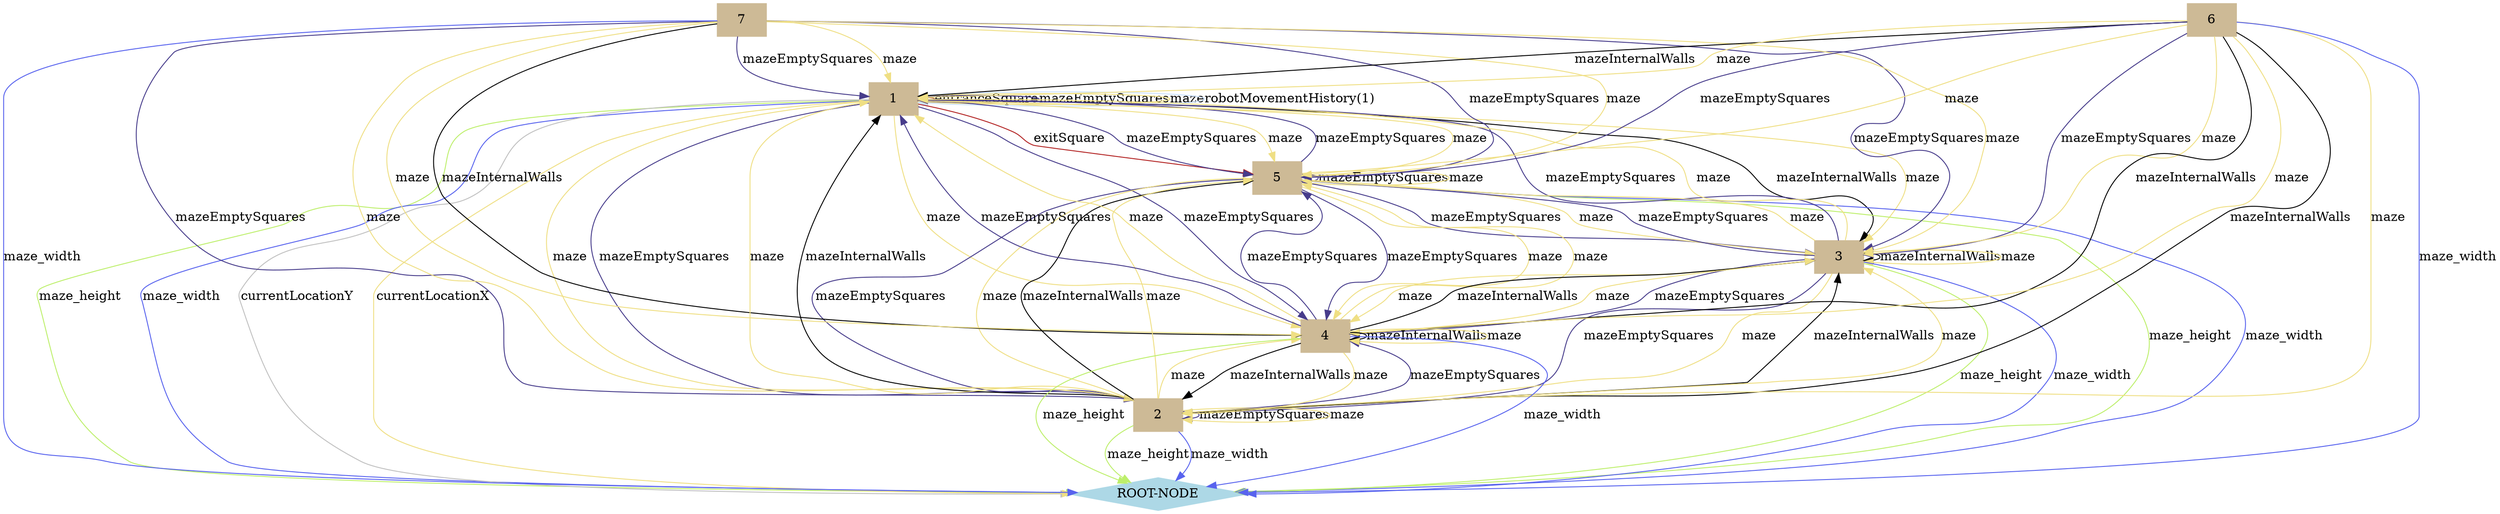 digraph state {
 graph [fontsize=12]
rankdir=TB;
"1" -> "5" [label = "exitSquare", color = "firebrick"];
"1" -> "1" [label = "entranceSquare", color = "sienna"];
"7" -> "5" [label = "mazeEmptySquares", color = "SlateBlue4"];
"7" -> "3" [label = "mazeEmptySquares", color = "SlateBlue4"];
"7" -> "2" [label = "mazeEmptySquares", color = "SlateBlue4"];
"7" -> "1" [label = "mazeEmptySquares", color = "SlateBlue4"];
"6" -> "5" [label = "mazeEmptySquares", color = "SlateBlue4"];
"6" -> "3" [label = "mazeEmptySquares", color = "SlateBlue4"];
"5" -> "5" [label = "mazeEmptySquares", color = "SlateBlue4"];
"5" -> "4" [label = "mazeEmptySquares", color = "SlateBlue4"];
"5" -> "3" [label = "mazeEmptySquares", color = "SlateBlue4"];
"5" -> "2" [label = "mazeEmptySquares", color = "SlateBlue4"];
"5" -> "1" [label = "mazeEmptySquares", color = "SlateBlue4"];
"4" -> "5" [label = "mazeEmptySquares", color = "SlateBlue4"];
"4" -> "1" [label = "mazeEmptySquares", color = "SlateBlue4"];
"3" -> "5" [label = "mazeEmptySquares", color = "SlateBlue4"];
"3" -> "4" [label = "mazeEmptySquares", color = "SlateBlue4"];
"3" -> "2" [label = "mazeEmptySquares", color = "SlateBlue4"];
"3" -> "1" [label = "mazeEmptySquares", color = "SlateBlue4"];
"2" -> "4" [label = "mazeEmptySquares", color = "SlateBlue4"];
"2" -> "2" [label = "mazeEmptySquares", color = "SlateBlue4"];
"1" -> "5" [label = "mazeEmptySquares", color = "SlateBlue4"];
"1" -> "4" [label = "mazeEmptySquares", color = "SlateBlue4"];
"1" -> "2" [label = "mazeEmptySquares", color = "SlateBlue4"];
"1" -> "1" [label = "mazeEmptySquares", color = "SlateBlue4"];
"7" -> "4" [label = "mazeInternalWalls", color = "black"];
"6" -> "4" [label = "mazeInternalWalls", color = "black"];
"6" -> "2" [label = "mazeInternalWalls", color = "black"];
"6" -> "1" [label = "mazeInternalWalls", color = "black"];
"4" -> "4" [label = "mazeInternalWalls", color = "black"];
"4" -> "3" [label = "mazeInternalWalls", color = "black"];
"4" -> "2" [label = "mazeInternalWalls", color = "black"];
"3" -> "3" [label = "mazeInternalWalls", color = "black"];
"2" -> "5" [label = "mazeInternalWalls", color = "black"];
"2" -> "3" [label = "mazeInternalWalls", color = "black"];
"2" -> "1" [label = "mazeInternalWalls", color = "black"];
"1" -> "3" [label = "mazeInternalWalls", color = "black"];
"7" -> "5" [label = "maze", color = "#efdf84"];
"7" -> "4" [label = "maze", color = "#efdf84"];
"7" -> "3" [label = "maze", color = "#efdf84"];
"7" -> "2" [label = "maze", color = "#efdf84"];
"7" -> "1" [label = "maze", color = "#efdf84"];
"6" -> "5" [label = "maze", color = "#efdf84"];
"6" -> "4" [label = "maze", color = "#efdf84"];
"6" -> "3" [label = "maze", color = "#efdf84"];
"6" -> "2" [label = "maze", color = "#efdf84"];
"6" -> "1" [label = "maze", color = "#efdf84"];
"5" -> "5" [label = "maze", color = "#efdf84"];
"5" -> "4" [label = "maze", color = "#efdf84"];
"5" -> "3" [label = "maze", color = "#efdf84"];
"5" -> "2" [label = "maze", color = "#efdf84"];
"5" -> "1" [label = "maze", color = "#efdf84"];
"4" -> "5" [label = "maze", color = "#efdf84"];
"4" -> "4" [label = "maze", color = "#efdf84"];
"4" -> "3" [label = "maze", color = "#efdf84"];
"4" -> "2" [label = "maze", color = "#efdf84"];
"4" -> "1" [label = "maze", color = "#efdf84"];
"3" -> "5" [label = "maze", color = "#efdf84"];
"3" -> "4" [label = "maze", color = "#efdf84"];
"3" -> "3" [label = "maze", color = "#efdf84"];
"3" -> "2" [label = "maze", color = "#efdf84"];
"3" -> "1" [label = "maze", color = "#efdf84"];
"2" -> "5" [label = "maze", color = "#efdf84"];
"2" -> "4" [label = "maze", color = "#efdf84"];
"2" -> "3" [label = "maze", color = "#efdf84"];
"2" -> "2" [label = "maze", color = "#efdf84"];
"2" -> "1" [label = "maze", color = "#efdf84"];
"1" -> "5" [label = "maze", color = "#efdf84"];
"1" -> "4" [label = "maze", color = "#efdf84"];
"1" -> "3" [label = "maze", color = "#efdf84"];
"1" -> "2" [label = "maze", color = "#efdf84"];
"1" -> "1" [label = "maze", color = "#efdf84"];
"5" -> "ROOT-NODE" [label = "maze_height", color = "#bdef6b"];
"4" -> "ROOT-NODE" [label = "maze_height", color = "#bdef6b"];
"3" -> "ROOT-NODE" [label = "maze_height", color = "#bdef6b"];
"2" -> "ROOT-NODE" [label = "maze_height", color = "#bdef6b"];
"1" -> "ROOT-NODE" [label = "maze_height", color = "#bdef6b"];
"7" -> "ROOT-NODE" [label = "maze_width", color = "#5863ee"];
"6" -> "ROOT-NODE" [label = "maze_width", color = "#5863ee"];
"5" -> "ROOT-NODE" [label = "maze_width", color = "#5863ee"];
"4" -> "ROOT-NODE" [label = "maze_width", color = "#5863ee"];
"3" -> "ROOT-NODE" [label = "maze_width", color = "#5863ee"];
"2" -> "ROOT-NODE" [label = "maze_width", color = "#5863ee"];
"1" -> "ROOT-NODE" [label = "maze_width", color = "#5863ee"];
"1" -> "1" [label = "robotMovementHistory(1)", color = "LightSteelBlue1"];
"1" -> "ROOT-NODE" [label = "currentLocationY", color = "gray"];
"1" -> "ROOT-NODE" [label = "currentLocationX", color = "#efdf84"];
"1" [color = "wheat3", style = "filled, solid", shape = "box"]
"5" [color = "wheat3", style = "filled, solid", shape = "box"]
"7" [color = "wheat3", style = "filled, solid", shape = "box"]
"3" [color = "wheat3", style = "filled, solid", shape = "box"]
"2" [color = "wheat3", style = "filled, solid", shape = "box"]
"6" [color = "wheat3", style = "filled, solid", shape = "box"]
"4" [color = "wheat3", style = "filled, solid", shape = "box"]
"ROOT-NODE" [color = "lightblue", style = "filled, solid", shape = "diamond"]
subgraph "cluster_MESSAGES" {node [style=filled,color=white]; label="MESSAGES"; style=filled;color=lightgrey; }
subgraph "cluster_VISITED_SQUARE" {node [style=filled,color=white]; label="VISITED_SQUARE"; style=filled;color=lightgrey; }
}
